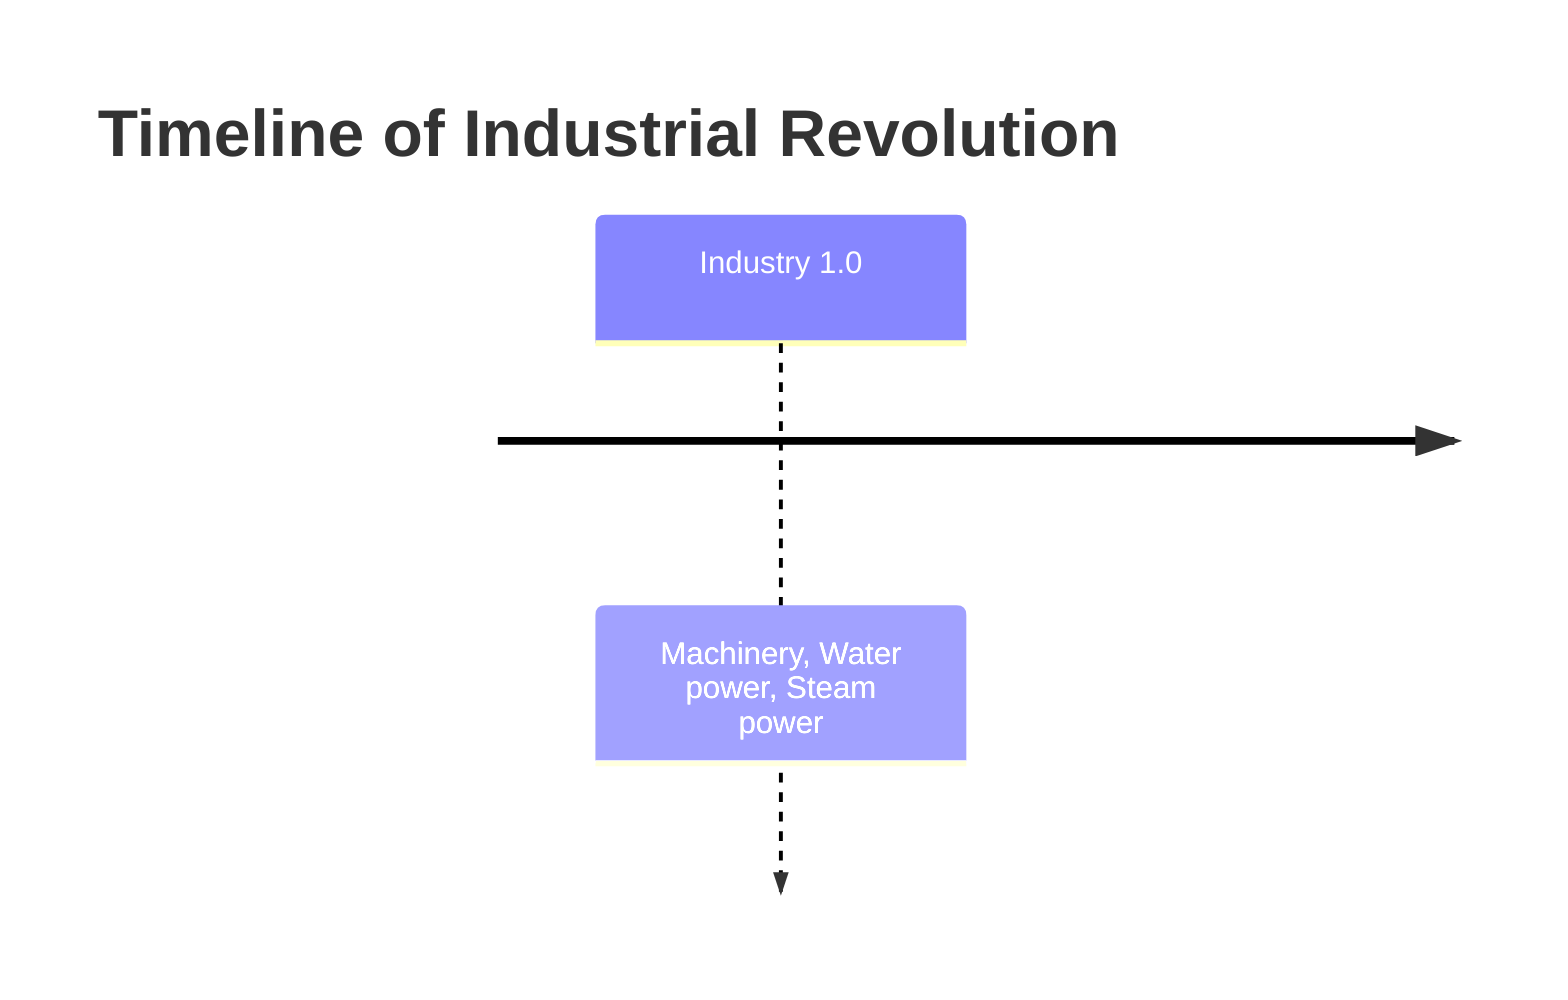 timeline
    title Timeline of Industrial Revolution
    %% section 17th-20th century
    Industry 1.0 : Machinery, Water power, Steam <br>power
    %%     Industry 2.0 : Electricity, Internal combustion engine, Mass production
    %%     Industry 3.0 : Electronics, Computers, Automation
    %% section 21st century
    %%     Industry 4.0 : Internet, Robotics, Internet of Things
    %%     Industry 5.0 : Artificial intelligence, Big data,3D printing